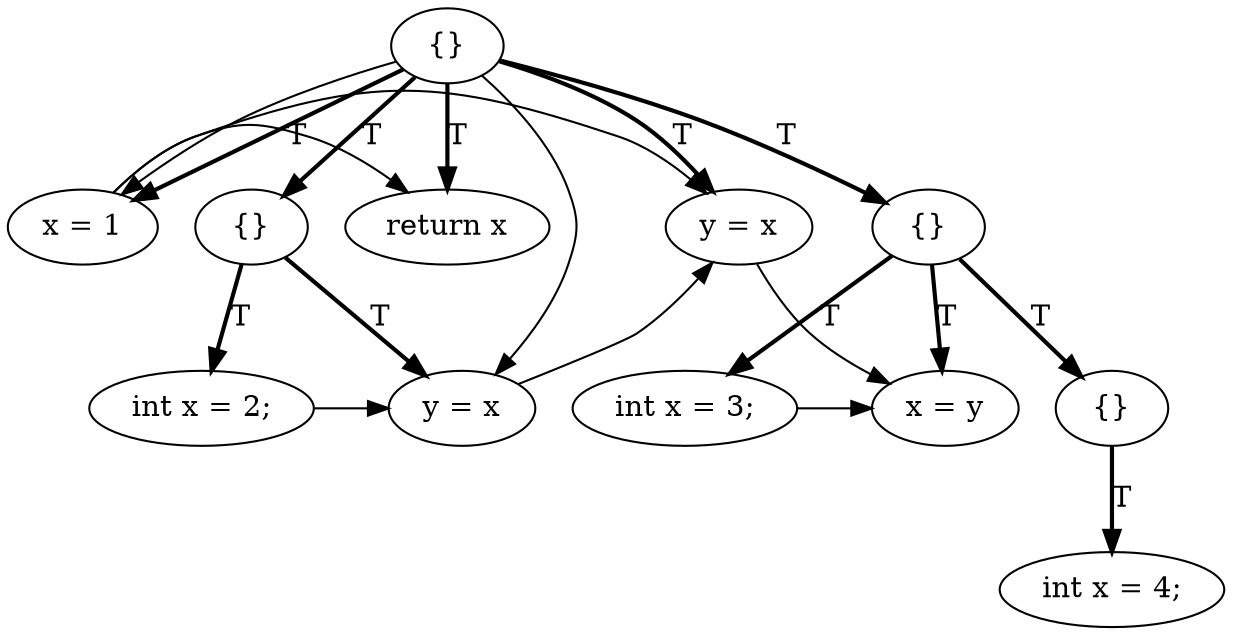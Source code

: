 digraph {
rankdir=TD;
0[label="{}"]; 
0 -> 1[label="T",style=bold];
1[label="x = 1"];
1 -> 3;
1 -> 5;
0 -> 2[label="T",style=bold];
2[label="{}"]; 
2 -> 6[label="T",style=bold];
6[label="int x = 2;"];
6 -> 7;
2 -> 7[label="T",style=bold];
7[label="y = x"];
7 -> 3;
0 -> 3[label="T",style=bold];
3[label="y = x"];
3 -> 10;
0 -> 4[label="T",style=bold];
4[label="{}"]; 
4 -> 8[label="T",style=bold];
8[label="int x = 3;"];
8 -> 10;
4 -> 9[label="T",style=bold];
9[label="{}"]; 
9 -> 11[label="T",style=bold];
11[label="int x = 4;"];
4 -> 10[label="T",style=bold];
10[label="x = y"];
0 -> 5[label="T",style=bold];
5[label="return x"];
0 -> 1;
0 -> 7;
{ rank=same 1 2 3 4 5 }{ rank=same 6 7 8 9 10 }{ rank=same 11 }
}